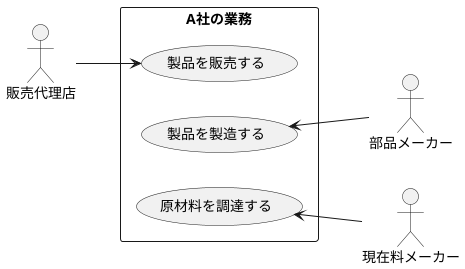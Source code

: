 @startuml 演習8-3-1
left to right direction

actor 販売代理店 
actor 部品メーカー
actor 現在料メーカー


rectangle A社の業務 {

usecase 製品を販売する
usecase 製品を製造する
usecase 原材料を調達する
}

販売代理店 --> 製品を販売する
製品を製造する <-- 部品メーカー
原材料を調達する <-- 現在料メーカー

@enduml